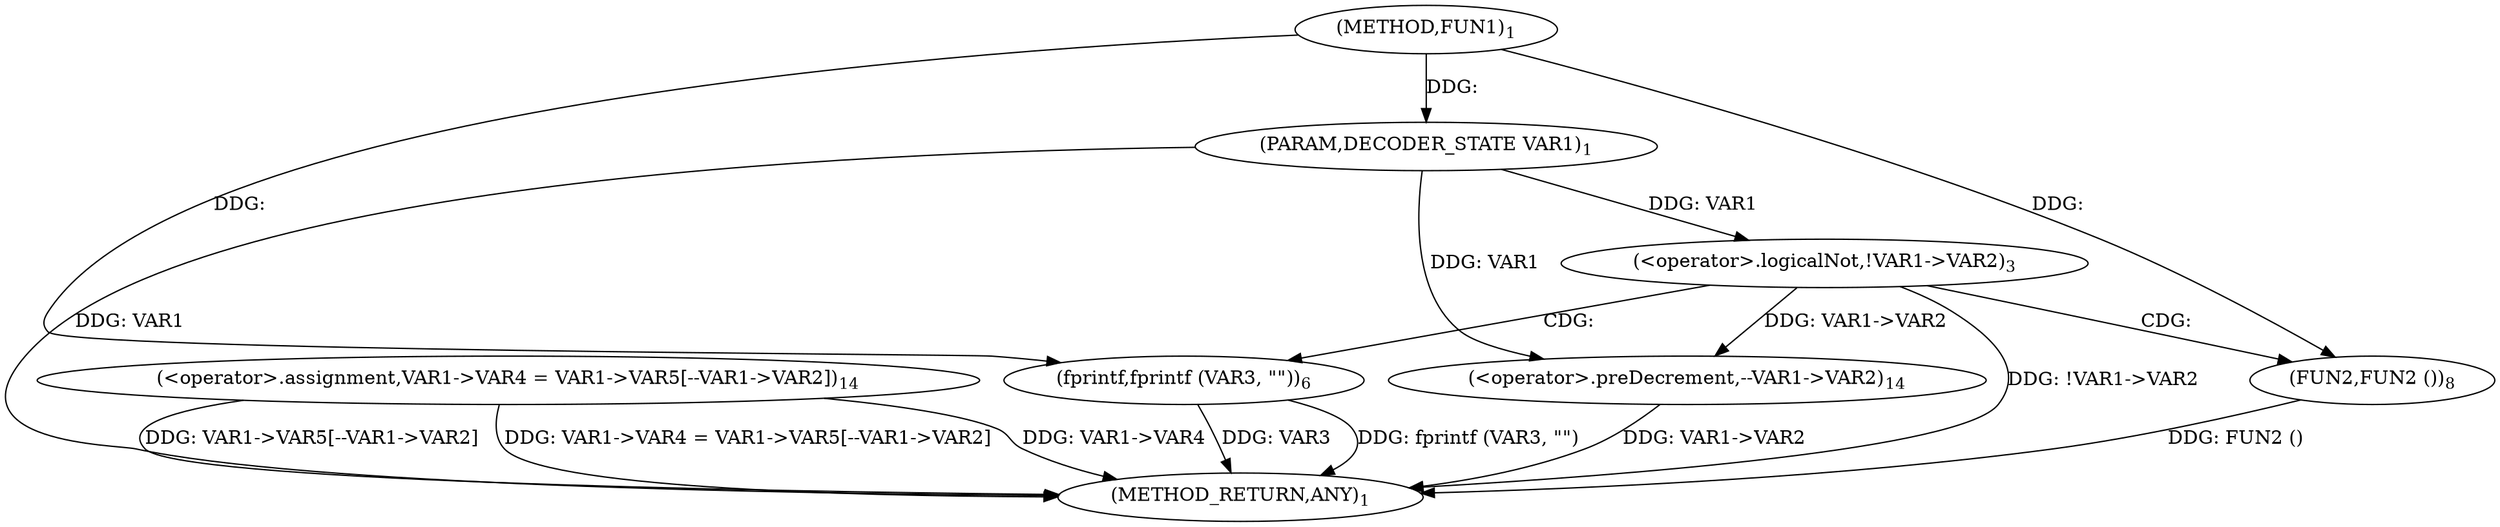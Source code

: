 digraph "FUN1" {  
"8" [label = <(METHOD,FUN1)<SUB>1</SUB>> ]
"33" [label = <(METHOD_RETURN,ANY)<SUB>1</SUB>> ]
"9" [label = <(PARAM,DECODER_STATE VAR1)<SUB>1</SUB>> ]
"21" [label = <(&lt;operator&gt;.assignment,VAR1-&gt;VAR4 = VAR1-&gt;VAR5[--VAR1-&gt;VAR2])<SUB>14</SUB>> ]
"12" [label = <(&lt;operator&gt;.logicalNot,!VAR1-&gt;VAR2)<SUB>3</SUB>> ]
"17" [label = <(fprintf,fprintf (VAR3, &quot;&quot;))<SUB>6</SUB>> ]
"20" [label = <(FUN2,FUN2 ())<SUB>8</SUB>> ]
"29" [label = <(&lt;operator&gt;.preDecrement,--VAR1-&gt;VAR2)<SUB>14</SUB>> ]
  "9" -> "33"  [ label = "DDG: VAR1"] 
  "12" -> "33"  [ label = "DDG: !VAR1-&gt;VAR2"] 
  "17" -> "33"  [ label = "DDG: fprintf (VAR3, &quot;&quot;)"] 
  "20" -> "33"  [ label = "DDG: FUN2 ()"] 
  "21" -> "33"  [ label = "DDG: VAR1-&gt;VAR4"] 
  "29" -> "33"  [ label = "DDG: VAR1-&gt;VAR2"] 
  "21" -> "33"  [ label = "DDG: VAR1-&gt;VAR5[--VAR1-&gt;VAR2]"] 
  "21" -> "33"  [ label = "DDG: VAR1-&gt;VAR4 = VAR1-&gt;VAR5[--VAR1-&gt;VAR2]"] 
  "17" -> "33"  [ label = "DDG: VAR3"] 
  "8" -> "9"  [ label = "DDG: "] 
  "9" -> "12"  [ label = "DDG: VAR1"] 
  "8" -> "20"  [ label = "DDG: "] 
  "8" -> "17"  [ label = "DDG: "] 
  "9" -> "29"  [ label = "DDG: VAR1"] 
  "12" -> "29"  [ label = "DDG: VAR1-&gt;VAR2"] 
  "12" -> "20"  [ label = "CDG: "] 
  "12" -> "17"  [ label = "CDG: "] 
}
